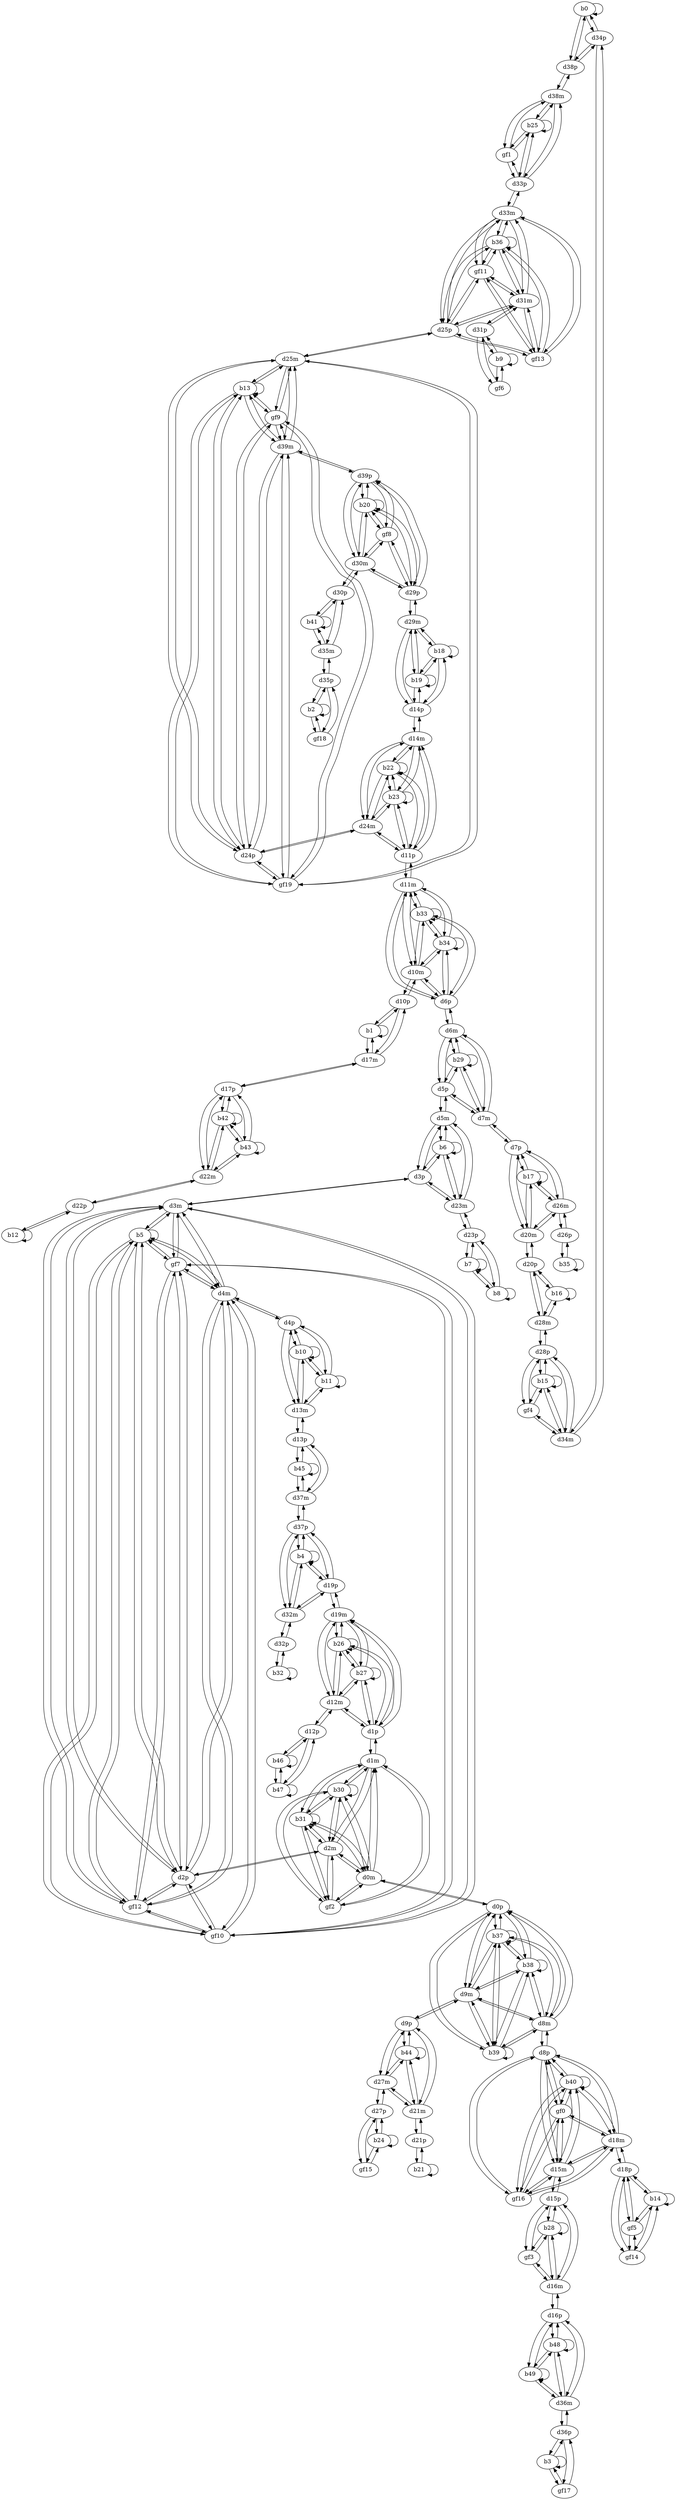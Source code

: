 digraph G {
  b0;
  b1;
  b2;
  gf18;
  b3;
  gf17;
  b4;
  b5;
  gf7;
  gf10;
  gf12;
  b6;
  b7;
  b8;
  b9;
  gf6;
  b10;
  b11;
  b12;
  b13;
  gf9;
  gf19;
  b14;
  gf5;
  gf14;
  b15;
  gf4;
  b16;
  b17;
  b18;
  b19;
  b20;
  gf8;
  b21;
  b22;
  b23;
  b24;
  gf15;
  b25;
  gf1;
  b26;
  b27;
  b28;
  gf3;
  b29;
  b30;
  b31;
  gf2;
  b32;
  b33;
  b34;
  b35;
  b36;
  gf11;
  gf13;
  b37;
  b38;
  b39;
  b40;
  gf0;
  gf16;
  b41;
  b42;
  b43;
  b44;
  b45;
  b46;
  b47;
  b48;
  b49;
  d0m;
  d0p;
  d1m;
  d1p;
  d2m;
  d2p;
  d3m;
  d3p;
  d4m;
  d4p;
  d5m;
  d5p;
  d6m;
  d6p;
  d7m;
  d7p;
  d8m;
  d8p;
  d9m;
  d9p;
  d10m;
  d10p;
  d11m;
  d11p;
  d12m;
  d12p;
  d13m;
  d13p;
  d14m;
  d14p;
  d15m;
  d15p;
  d16m;
  d16p;
  d17m;
  d17p;
  d18m;
  d18p;
  d19m;
  d19p;
  d20m;
  d20p;
  d21m;
  d21p;
  d22m;
  d22p;
  d23m;
  d23p;
  d24m;
  d24p;
  d25m;
  d25p;
  d26m;
  d26p;
  d27m;
  d27p;
  d28m;
  d28p;
  d29m;
  d29p;
  d30m;
  d30p;
  d31m;
  d31p;
  d32m;
  d32p;
  d33m;
  d33p;
  d34m;
  d34p;
  d35m;
  d35p;
  d36m;
  d36p;
  d37m;
  d37p;
  d38m;
  d38p;
  d39m;
  d39p;
  b0 -> b0;
  b1 -> b1;
  b2 -> b2;
  b2 -> gf18;
  gf18 -> b2;
  b3 -> b3;
  b3 -> gf17;
  gf17 -> b3;
  b4 -> b4;
  b5 -> b5;
  b5 -> gf7;
  b5 -> gf10;
  b5 -> gf12;
  gf7 -> b5;
  gf7 -> gf10;
  gf7 -> gf12;
  gf10 -> b5;
  gf10 -> gf7;
  gf10 -> gf12;
  gf12 -> b5;
  gf12 -> gf7;
  gf12 -> gf10;
  b6 -> b6;
  b7 -> b7;
  b7 -> b8;
  b8 -> b7;
  b8 -> b8;
  b9 -> b9;
  b9 -> gf6;
  gf6 -> b9;
  b10 -> b10;
  b10 -> b11;
  b11 -> b10;
  b11 -> b11;
  b12 -> b12;
  b13 -> b13;
  b13 -> gf9;
  b13 -> gf19;
  gf9 -> b13;
  gf9 -> gf19;
  gf19 -> b13;
  gf19 -> gf9;
  b14 -> b14;
  b14 -> gf5;
  b14 -> gf14;
  gf5 -> b14;
  gf5 -> gf14;
  gf14 -> b14;
  gf14 -> gf5;
  b15 -> b15;
  b15 -> gf4;
  gf4 -> b15;
  b16 -> b16;
  b17 -> b17;
  b18 -> b18;
  b18 -> b19;
  b19 -> b18;
  b19 -> b19;
  b20 -> b20;
  b20 -> gf8;
  gf8 -> b20;
  b21 -> b21;
  b22 -> b22;
  b22 -> b23;
  b23 -> b22;
  b23 -> b23;
  b24 -> b24;
  b24 -> gf15;
  gf15 -> b24;
  b25 -> b25;
  b25 -> gf1;
  gf1 -> b25;
  b26 -> b26;
  b26 -> b27;
  b27 -> b26;
  b27 -> b27;
  b28 -> b28;
  b28 -> gf3;
  gf3 -> b28;
  b29 -> b29;
  b30 -> b30;
  b30 -> b31;
  b30 -> gf2;
  b31 -> b30;
  b31 -> b31;
  b31 -> gf2;
  gf2 -> b30;
  gf2 -> b31;
  b32 -> b32;
  b33 -> b33;
  b33 -> b34;
  b34 -> b33;
  b34 -> b34;
  b35 -> b35;
  b36 -> b36;
  b36 -> gf11;
  b36 -> gf13;
  gf11 -> b36;
  gf11 -> gf13;
  gf13 -> b36;
  gf13 -> gf11;
  b37 -> b37;
  b37 -> b38;
  b37 -> b39;
  b38 -> b37;
  b38 -> b38;
  b38 -> b39;
  b39 -> b37;
  b39 -> b38;
  b39 -> b39;
  b40 -> b40;
  b40 -> gf0;
  b40 -> gf16;
  gf0 -> b40;
  gf0 -> gf16;
  gf16 -> b40;
  gf16 -> gf0;
  b41 -> b41;
  b42 -> b42;
  b42 -> b43;
  b43 -> b42;
  b43 -> b43;
  b44 -> b44;
  b45 -> b45;
  b46 -> b46;
  b46 -> b47;
  b47 -> b46;
  b47 -> b47;
  b48 -> b48;
  b48 -> b49;
  b49 -> b48;
  b49 -> b49;
  d0m -> d0p;
  d0p -> d0m;
  b30 -> d0m;
  d0m -> b30;
  b31 -> d0m;
  d0m -> b31;
  gf2 -> d0m;
  d0m -> gf2;
  b37 -> d0p;
  d0p -> b37;
  b38 -> d0p;
  d0p -> b38;
  b39 -> d0p;
  d0p -> b39;
  d1m -> d1p;
  d1p -> d1m;
  b30 -> d1m;
  d1m -> b30;
  b31 -> d1m;
  d1m -> b31;
  gf2 -> d1m;
  d1m -> gf2;
  b26 -> d1p;
  d1p -> b26;
  b27 -> d1p;
  d1p -> b27;
  d2m -> d2p;
  d2p -> d2m;
  b30 -> d2m;
  d2m -> b30;
  b31 -> d2m;
  d2m -> b31;
  gf2 -> d2m;
  d2m -> gf2;
  b5 -> d2p;
  d2p -> b5;
  gf7 -> d2p;
  d2p -> gf7;
  gf10 -> d2p;
  d2p -> gf10;
  gf12 -> d2p;
  d2p -> gf12;
  d3m -> d3p;
  d3p -> d3m;
  b5 -> d3m;
  d3m -> b5;
  gf7 -> d3m;
  d3m -> gf7;
  gf10 -> d3m;
  d3m -> gf10;
  gf12 -> d3m;
  d3m -> gf12;
  b6 -> d3p;
  d3p -> b6;
  d4m -> d4p;
  d4p -> d4m;
  b5 -> d4m;
  d4m -> b5;
  gf7 -> d4m;
  d4m -> gf7;
  gf10 -> d4m;
  d4m -> gf10;
  gf12 -> d4m;
  d4m -> gf12;
  b10 -> d4p;
  d4p -> b10;
  b11 -> d4p;
  d4p -> b11;
  d5m -> d5p;
  d5p -> d5m;
  b6 -> d5m;
  d5m -> b6;
  b29 -> d5p;
  d5p -> b29;
  d6m -> d6p;
  d6p -> d6m;
  b29 -> d6m;
  d6m -> b29;
  b33 -> d6p;
  d6p -> b33;
  b34 -> d6p;
  d6p -> b34;
  d7m -> d7p;
  d7p -> d7m;
  b29 -> d7m;
  d7m -> b29;
  b17 -> d7p;
  d7p -> b17;
  d8m -> d8p;
  d8p -> d8m;
  b37 -> d8m;
  d8m -> b37;
  b38 -> d8m;
  d8m -> b38;
  b39 -> d8m;
  d8m -> b39;
  b40 -> d8p;
  d8p -> b40;
  gf0 -> d8p;
  d8p -> gf0;
  gf16 -> d8p;
  d8p -> gf16;
  d9m -> d9p;
  d9p -> d9m;
  b37 -> d9m;
  d9m -> b37;
  b38 -> d9m;
  d9m -> b38;
  b39 -> d9m;
  d9m -> b39;
  b44 -> d9p;
  d9p -> b44;
  d10m -> d10p;
  d10p -> d10m;
  b33 -> d10m;
  d10m -> b33;
  b34 -> d10m;
  d10m -> b34;
  b1 -> d10p;
  d10p -> b1;
  d11m -> d11p;
  d11p -> d11m;
  b33 -> d11m;
  d11m -> b33;
  b34 -> d11m;
  d11m -> b34;
  b22 -> d11p;
  d11p -> b22;
  b23 -> d11p;
  d11p -> b23;
  d12m -> d12p;
  d12p -> d12m;
  b26 -> d12m;
  d12m -> b26;
  b27 -> d12m;
  d12m -> b27;
  b46 -> d12p;
  d12p -> b46;
  b47 -> d12p;
  d12p -> b47;
  d13m -> d13p;
  d13p -> d13m;
  b10 -> d13m;
  d13m -> b10;
  b11 -> d13m;
  d13m -> b11;
  b45 -> d13p;
  d13p -> b45;
  d14m -> d14p;
  d14p -> d14m;
  b22 -> d14m;
  d14m -> b22;
  b23 -> d14m;
  d14m -> b23;
  b18 -> d14p;
  d14p -> b18;
  b19 -> d14p;
  d14p -> b19;
  d15m -> d15p;
  d15p -> d15m;
  b40 -> d15m;
  d15m -> b40;
  gf0 -> d15m;
  d15m -> gf0;
  gf16 -> d15m;
  d15m -> gf16;
  b28 -> d15p;
  d15p -> b28;
  gf3 -> d15p;
  d15p -> gf3;
  d16m -> d16p;
  d16p -> d16m;
  b28 -> d16m;
  d16m -> b28;
  gf3 -> d16m;
  d16m -> gf3;
  b48 -> d16p;
  d16p -> b48;
  b49 -> d16p;
  d16p -> b49;
  d17m -> d17p;
  d17p -> d17m;
  b1 -> d17m;
  d17m -> b1;
  b42 -> d17p;
  d17p -> b42;
  b43 -> d17p;
  d17p -> b43;
  d18m -> d18p;
  d18p -> d18m;
  b40 -> d18m;
  d18m -> b40;
  gf0 -> d18m;
  d18m -> gf0;
  gf16 -> d18m;
  d18m -> gf16;
  b14 -> d18p;
  d18p -> b14;
  gf5 -> d18p;
  d18p -> gf5;
  gf14 -> d18p;
  d18p -> gf14;
  d19m -> d19p;
  d19p -> d19m;
  b26 -> d19m;
  d19m -> b26;
  b27 -> d19m;
  d19m -> b27;
  b4 -> d19p;
  d19p -> b4;
  d20m -> d20p;
  d20p -> d20m;
  b17 -> d20m;
  d20m -> b17;
  b16 -> d20p;
  d20p -> b16;
  d21m -> d21p;
  d21p -> d21m;
  b44 -> d21m;
  d21m -> b44;
  b21 -> d21p;
  d21p -> b21;
  d22m -> d22p;
  d22p -> d22m;
  b42 -> d22m;
  d22m -> b42;
  b43 -> d22m;
  d22m -> b43;
  b12 -> d22p;
  d22p -> b12;
  d23m -> d23p;
  d23p -> d23m;
  b6 -> d23m;
  d23m -> b6;
  b7 -> d23p;
  d23p -> b7;
  b8 -> d23p;
  d23p -> b8;
  d24m -> d24p;
  d24p -> d24m;
  b22 -> d24m;
  d24m -> b22;
  b23 -> d24m;
  d24m -> b23;
  b13 -> d24p;
  d24p -> b13;
  gf9 -> d24p;
  d24p -> gf9;
  gf19 -> d24p;
  d24p -> gf19;
  d25m -> d25p;
  d25p -> d25m;
  b13 -> d25m;
  d25m -> b13;
  gf9 -> d25m;
  d25m -> gf9;
  gf19 -> d25m;
  d25m -> gf19;
  b36 -> d25p;
  d25p -> b36;
  gf11 -> d25p;
  d25p -> gf11;
  gf13 -> d25p;
  d25p -> gf13;
  d26m -> d26p;
  d26p -> d26m;
  b17 -> d26m;
  d26m -> b17;
  b35 -> d26p;
  d26p -> b35;
  d27m -> d27p;
  d27p -> d27m;
  b44 -> d27m;
  d27m -> b44;
  b24 -> d27p;
  d27p -> b24;
  gf15 -> d27p;
  d27p -> gf15;
  d28m -> d28p;
  d28p -> d28m;
  b16 -> d28m;
  d28m -> b16;
  b15 -> d28p;
  d28p -> b15;
  gf4 -> d28p;
  d28p -> gf4;
  d29m -> d29p;
  d29p -> d29m;
  b18 -> d29m;
  d29m -> b18;
  b19 -> d29m;
  d29m -> b19;
  b20 -> d29p;
  d29p -> b20;
  gf8 -> d29p;
  d29p -> gf8;
  d30m -> d30p;
  d30p -> d30m;
  b20 -> d30m;
  d30m -> b20;
  gf8 -> d30m;
  d30m -> gf8;
  b41 -> d30p;
  d30p -> b41;
  d31m -> d31p;
  d31p -> d31m;
  b36 -> d31m;
  d31m -> b36;
  gf11 -> d31m;
  d31m -> gf11;
  gf13 -> d31m;
  d31m -> gf13;
  b9 -> d31p;
  d31p -> b9;
  gf6 -> d31p;
  d31p -> gf6;
  d32m -> d32p;
  d32p -> d32m;
  b4 -> d32m;
  d32m -> b4;
  b32 -> d32p;
  d32p -> b32;
  d33m -> d33p;
  d33p -> d33m;
  b36 -> d33m;
  d33m -> b36;
  gf11 -> d33m;
  d33m -> gf11;
  gf13 -> d33m;
  d33m -> gf13;
  b25 -> d33p;
  d33p -> b25;
  gf1 -> d33p;
  d33p -> gf1;
  d34m -> d34p;
  d34p -> d34m;
  b15 -> d34m;
  d34m -> b15;
  gf4 -> d34m;
  d34m -> gf4;
  b0 -> d34p;
  d34p -> b0;
  d35m -> d35p;
  d35p -> d35m;
  b41 -> d35m;
  d35m -> b41;
  b2 -> d35p;
  d35p -> b2;
  gf18 -> d35p;
  d35p -> gf18;
  d36m -> d36p;
  d36p -> d36m;
  b48 -> d36m;
  d36m -> b48;
  b49 -> d36m;
  d36m -> b49;
  b3 -> d36p;
  d36p -> b3;
  gf17 -> d36p;
  d36p -> gf17;
  d37m -> d37p;
  d37p -> d37m;
  b45 -> d37m;
  d37m -> b45;
  b4 -> d37p;
  d37p -> b4;
  d38m -> d38p;
  d38p -> d38m;
  b25 -> d38m;
  d38m -> b25;
  gf1 -> d38m;
  d38m -> gf1;
  b0 -> d38p;
  d38p -> b0;
  d39m -> d39p;
  d39p -> d39m;
  b13 -> d39m;
  d39m -> b13;
  gf9 -> d39m;
  d39m -> gf9;
  gf19 -> d39m;
  d39m -> gf19;
  b20 -> d39p;
  d39p -> b20;
  gf8 -> d39p;
  d39p -> gf8;
  d34p -> d38p;
  d38p -> d34p;
  d10p -> d17m;
  d17m -> d10p;
  d19p -> d32m;
  d19p -> d37p;
  d32m -> d19p;
  d32m -> d37p;
  d37p -> d19p;
  d37p -> d32m;
  d2p -> d3m;
  d2p -> d4m;
  d3m -> d2p;
  d3m -> d4m;
  d4m -> d2p;
  d4m -> d3m;
  d3p -> d5m;
  d3p -> d23m;
  d5m -> d3p;
  d5m -> d23m;
  d23m -> d3p;
  d23m -> d5m;
  d4p -> d13m;
  d13m -> d4p;
  d24p -> d25m;
  d24p -> d39m;
  d25m -> d24p;
  d25m -> d39m;
  d39m -> d24p;
  d39m -> d25m;
  d28p -> d34m;
  d34m -> d28p;
  d20p -> d28m;
  d28m -> d20p;
  d7p -> d20m;
  d7p -> d26m;
  d20m -> d7p;
  d20m -> d26m;
  d26m -> d7p;
  d26m -> d20m;
  d14p -> d29m;
  d29m -> d14p;
  d29p -> d30m;
  d29p -> d39p;
  d30m -> d29p;
  d30m -> d39p;
  d39p -> d29p;
  d39p -> d30m;
  d11p -> d14m;
  d11p -> d24m;
  d14m -> d11p;
  d14m -> d24m;
  d24m -> d11p;
  d24m -> d14m;
  d33p -> d38m;
  d38m -> d33p;
  d1p -> d12m;
  d1p -> d19m;
  d12m -> d1p;
  d12m -> d19m;
  d19m -> d1p;
  d19m -> d12m;
  d15p -> d16m;
  d16m -> d15p;
  d5p -> d6m;
  d5p -> d7m;
  d6m -> d5p;
  d6m -> d7m;
  d7m -> d5p;
  d7m -> d6m;
  d0m -> d1m;
  d0m -> d2m;
  d1m -> d0m;
  d1m -> d2m;
  d2m -> d0m;
  d2m -> d1m;
  d6p -> d10m;
  d6p -> d11m;
  d10m -> d6p;
  d10m -> d11m;
  d11m -> d6p;
  d11m -> d10m;
  d25p -> d31m;
  d25p -> d33m;
  d31m -> d25p;
  d31m -> d33m;
  d33m -> d25p;
  d33m -> d31m;
  d0p -> d8m;
  d0p -> d9m;
  d8m -> d0p;
  d8m -> d9m;
  d9m -> d0p;
  d9m -> d8m;
  d8p -> d15m;
  d8p -> d18m;
  d15m -> d8p;
  d15m -> d18m;
  d18m -> d8p;
  d18m -> d15m;
  d30p -> d35m;
  d35m -> d30p;
  d17p -> d22m;
  d22m -> d17p;
  d9p -> d21m;
  d9p -> d27m;
  d21m -> d9p;
  d21m -> d27m;
  d27m -> d9p;
  d27m -> d21m;
  d13p -> d37m;
  d37m -> d13p;
  d16p -> d36m;
  d36m -> d16p;
}
